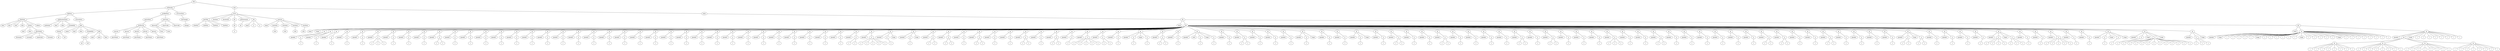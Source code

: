 graph Tree {
	"t0" [label = "TEI"];
	"t1" [label = "teiHeader"];
	"t2" [label = "fileDesc"];
	"t3" [label = "titleStmt"];
	"t4" [label = "title"];
	"t5" [label = "title"];
	"t6" [label = "title"];
	"t7" [label = "title"];
	"t8" [label = "author"];
	"t9" [label = "idno"];
	"t10" [label = "idno"];
	"t11" [label = "persName"];
	"t12" [label = "forename"];
	"t13" [label = "surname"];
	"t14" [label = "nameLink"];
	"t15" [label = "surname"];
	"t16" [label = "editor"];
	"t17" [label = "publicationStmt"];
	"t18" [label = "publisher"];
	"t19" [label = "idno"];
	"t20" [label = "idno"];
	"t21" [label = "availability"];
	"t22" [label = "licence"];
	"t23" [label = "ab"];
	"t24" [label = "ref"];
	"t25" [label = "sourceDesc"];
	"t26" [label = "bibl"];
	"t27" [label = "name"];
	"t28" [label = "idno"];
	"t29" [label = "idno"];
	"t30" [label = "availability"];
	"t31" [label = "licence"];
	"t32" [label = "ab"];
	"t33" [label = "ref"];
	"t34" [label = "bibl"];
	"t35" [label = "date"];
	"t36" [label = "date"];
	"t37" [label = "idno"];
	"t38" [label = "profileDesc"];
	"t39" [label = "particDesc"];
	"t40" [label = "listPerson"];
	"t41" [label = "person"];
	"t42" [label = "persName"];
	"t43" [label = "person"];
	"t44" [label = "persName"];
	"t45" [label = "person"];
	"t46" [label = "persName"];
	"t47" [label = "person"];
	"t48" [label = "persName"];
	"t49" [label = "person"];
	"t50" [label = "persName"];
	"t51" [label = "textClass"];
	"t52" [label = "keywords"];
	"t53" [label = "term"];
	"t54" [label = "term"];
	"t55" [label = "classCode"];
	"t56" [label = "classCode"];
	"t57" [label = "revisionDesc"];
	"t58" [label = "listChange"];
	"t59" [label = "change"];
	"t60" [label = "text"];
	"t61" [label = "front"];
	"t62" [label = "docTitle"];
	"t63" [label = "titlePart"];
	"t64" [label = "titlePart"];
	"t65" [label = "titlePart"];
	"t66" [label = "titlePart"];
	"t67" [label = "docDate"];
	"t68" [label = "docAuthor"];
	"t69" [label = "div"];
	"t70" [label = "div"];
	"t71" [label = "p"];
	"t72" [label = "performance"];
	"t73" [label = "ab"];
	"t74" [label = "div"];
	"t75" [label = "head"];
	"t76" [label = "p"];
	"t77" [label = "p"];
	"t78" [label = "castList"];
	"t79" [label = "head"];
	"t80" [label = "castItem"];
	"t81" [label = "role"];
	"t82" [label = "castItem"];
	"t83" [label = "role"];
	"t84" [label = "castItem"];
	"t85" [label = "role"];
	"t86" [label = "castItem"];
	"t87" [label = "role"];
	"t88" [label = "body"];
	"t89" [label = "div"];
	"t90" [label = "head"];
	"t91" [label = "div"];
	"t92" [label = "head"];
	"t93" [label = "stage"];
	"t94" [label = "sp"];
	"t95" [label = "speaker"];
	"t96" [label = "p"];
	"t97" [label = "s"];
	"t98" [label = "sp"];
	"t99" [label = "speaker"];
	"t100" [label = "p"];
	"t101" [label = "s"];
	"t102" [label = "sp"];
	"t103" [label = "speaker"];
	"t104" [label = "p"];
	"t105" [label = "s"];
	"t106" [label = "sp"];
	"t107" [label = "speaker"];
	"t108" [label = "p"];
	"t109" [label = "s"];
	"t110" [label = "sp"];
	"t111" [label = "speaker"];
	"t112" [label = "p"];
	"t113" [label = "s"];
	"t114" [label = "sp"];
	"t115" [label = "speaker"];
	"t116" [label = "p"];
	"t117" [label = "s"];
	"t118" [label = "s"];
	"t119" [label = "s"];
	"t120" [label = "sp"];
	"t121" [label = "speaker"];
	"t122" [label = "p"];
	"t123" [label = "s"];
	"t124" [label = "sp"];
	"t125" [label = "speaker"];
	"t126" [label = "p"];
	"t127" [label = "s"];
	"t128" [label = "sp"];
	"t129" [label = "speaker"];
	"t130" [label = "p"];
	"t131" [label = "s"];
	"t132" [label = "sp"];
	"t133" [label = "speaker"];
	"t134" [label = "p"];
	"t135" [label = "s"];
	"t136" [label = "s"];
	"t137" [label = "sp"];
	"t138" [label = "speaker"];
	"t139" [label = "p"];
	"t140" [label = "s"];
	"t141" [label = "sp"];
	"t142" [label = "speaker"];
	"t143" [label = "p"];
	"t144" [label = "s"];
	"t145" [label = "sp"];
	"t146" [label = "speaker"];
	"t147" [label = "p"];
	"t148" [label = "s"];
	"t149" [label = "sp"];
	"t150" [label = "speaker"];
	"t151" [label = "p"];
	"t152" [label = "s"];
	"t153" [label = "sp"];
	"t154" [label = "speaker"];
	"t155" [label = "p"];
	"t156" [label = "s"];
	"t157" [label = "sp"];
	"t158" [label = "speaker"];
	"t159" [label = "p"];
	"t160" [label = "s"];
	"t161" [label = "sp"];
	"t162" [label = "speaker"];
	"t163" [label = "p"];
	"t164" [label = "s"];
	"t165" [label = "sp"];
	"t166" [label = "speaker"];
	"t167" [label = "p"];
	"t168" [label = "s"];
	"t169" [label = "sp"];
	"t170" [label = "speaker"];
	"t171" [label = "p"];
	"t172" [label = "s"];
	"t173" [label = "sp"];
	"t174" [label = "speaker"];
	"t175" [label = "p"];
	"t176" [label = "s"];
	"t177" [label = "sp"];
	"t178" [label = "speaker"];
	"t179" [label = "p"];
	"t180" [label = "s"];
	"t181" [label = "sp"];
	"t182" [label = "speaker"];
	"t183" [label = "p"];
	"t184" [label = "s"];
	"t185" [label = "sp"];
	"t186" [label = "speaker"];
	"t187" [label = "p"];
	"t188" [label = "s"];
	"t189" [label = "sp"];
	"t190" [label = "speaker"];
	"t191" [label = "p"];
	"t192" [label = "s"];
	"t193" [label = "sp"];
	"t194" [label = "speaker"];
	"t195" [label = "p"];
	"t196" [label = "s"];
	"t197" [label = "sp"];
	"t198" [label = "speaker"];
	"t199" [label = "p"];
	"t200" [label = "s"];
	"t201" [label = "sp"];
	"t202" [label = "speaker"];
	"t203" [label = "p"];
	"t204" [label = "s"];
	"t205" [label = "sp"];
	"t206" [label = "speaker"];
	"t207" [label = "p"];
	"t208" [label = "s"];
	"t209" [label = "sp"];
	"t210" [label = "speaker"];
	"t211" [label = "p"];
	"t212" [label = "s"];
	"t213" [label = "sp"];
	"t214" [label = "speaker"];
	"t215" [label = "p"];
	"t216" [label = "s"];
	"t217" [label = "sp"];
	"t218" [label = "speaker"];
	"t219" [label = "p"];
	"t220" [label = "s"];
	"t221" [label = "sp"];
	"t222" [label = "speaker"];
	"t223" [label = "p"];
	"t224" [label = "s"];
	"t225" [label = "sp"];
	"t226" [label = "speaker"];
	"t227" [label = "p"];
	"t228" [label = "s"];
	"t229" [label = "sp"];
	"t230" [label = "speaker"];
	"t231" [label = "p"];
	"t232" [label = "s"];
	"t233" [label = "sp"];
	"t234" [label = "speaker"];
	"t235" [label = "p"];
	"t236" [label = "s"];
	"t237" [label = "sp"];
	"t238" [label = "speaker"];
	"t239" [label = "p"];
	"t240" [label = "s"];
	"t241" [label = "sp"];
	"t242" [label = "speaker"];
	"t243" [label = "p"];
	"t244" [label = "s"];
	"t245" [label = "s"];
	"t246" [label = "sp"];
	"t247" [label = "speaker"];
	"t248" [label = "p"];
	"t249" [label = "s"];
	"t250" [label = "s"];
	"t251" [label = "s"];
	"t252" [label = "s"];
	"t253" [label = "s"];
	"t254" [label = "sp"];
	"t255" [label = "speaker"];
	"t256" [label = "p"];
	"t257" [label = "s"];
	"t258" [label = "stage"];
	"t259" [label = "sp"];
	"t260" [label = "speaker"];
	"t261" [label = "p"];
	"t262" [label = "s"];
	"t263" [label = "stage"];
	"t264" [label = "sp"];
	"t265" [label = "speaker"];
	"t266" [label = "p"];
	"t267" [label = "s"];
	"t268" [label = "s"];
	"t269" [label = "sp"];
	"t270" [label = "speaker"];
	"t271" [label = "p"];
	"t272" [label = "s"];
	"t273" [label = "s"];
	"t274" [label = "sp"];
	"t275" [label = "speaker"];
	"t276" [label = "p"];
	"t277" [label = "s"];
	"t278" [label = "sp"];
	"t279" [label = "speaker"];
	"t280" [label = "p"];
	"t281" [label = "s"];
	"t282" [label = "s"];
	"t283" [label = "sp"];
	"t284" [label = "speaker"];
	"t285" [label = "p"];
	"t286" [label = "s"];
	"t287" [label = "sp"];
	"t288" [label = "speaker"];
	"t289" [label = "p"];
	"t290" [label = "s"];
	"t291" [label = "sp"];
	"t292" [label = "speaker"];
	"t293" [label = "p"];
	"t294" [label = "s"];
	"t295" [label = "s"];
	"t296" [label = "sp"];
	"t297" [label = "speaker"];
	"t298" [label = "p"];
	"t299" [label = "s"];
	"t300" [label = "sp"];
	"t301" [label = "speaker"];
	"t302" [label = "p"];
	"t303" [label = "s"];
	"t304" [label = "s"];
	"t305" [label = "sp"];
	"t306" [label = "speaker"];
	"t307" [label = "p"];
	"t308" [label = "s"];
	"t309" [label = "sp"];
	"t310" [label = "speaker"];
	"t311" [label = "p"];
	"t312" [label = "s"];
	"t313" [label = "s"];
	"t314" [label = "s"];
	"t315" [label = "s"];
	"t316" [label = "s"];
	"t317" [label = "sp"];
	"t318" [label = "speaker"];
	"t319" [label = "p"];
	"t320" [label = "s"];
	"t321" [label = "s"];
	"t322" [label = "sp"];
	"t323" [label = "speaker"];
	"t324" [label = "p"];
	"t325" [label = "s"];
	"t326" [label = "sp"];
	"t327" [label = "speaker"];
	"t328" [label = "p"];
	"t329" [label = "s"];
	"t330" [label = "stage"];
	"t331" [label = "p"];
	"t332" [label = "s"];
	"t333" [label = "sp"];
	"t334" [label = "speaker"];
	"t335" [label = "p"];
	"t336" [label = "s"];
	"t337" [label = "s"];
	"t338" [label = "sp"];
	"t339" [label = "speaker"];
	"t340" [label = "p"];
	"t341" [label = "s"];
	"t342" [label = "sp"];
	"t343" [label = "speaker"];
	"t344" [label = "note"];
	"t345" [label = "p"];
	"t346" [label = "s"];
	"t347" [label = "stage"];
	"t348" [label = "p"];
	"t349" [label = "s"];
	"t350" [label = "sp"];
	"t351" [label = "speaker"];
	"t352" [label = "p"];
	"t353" [label = "s"];
	"t354" [label = "sp"];
	"t355" [label = "speaker"];
	"t356" [label = "p"];
	"t357" [label = "s"];
	"t358" [label = "s"];
	"t359" [label = "sp"];
	"t360" [label = "speaker"];
	"t361" [label = "p"];
	"t362" [label = "s"];
	"t363" [label = "sp"];
	"t364" [label = "speaker"];
	"t365" [label = "p"];
	"t366" [label = "s"];
	"t367" [label = "sp"];
	"t368" [label = "speaker"];
	"t369" [label = "p"];
	"t370" [label = "s"];
	"t371" [label = "sp"];
	"t372" [label = "speaker"];
	"t373" [label = "p"];
	"t374" [label = "s"];
	"t375" [label = "stage"];
	"t376" [label = "sp"];
	"t377" [label = "speaker"];
	"t378" [label = "p"];
	"t379" [label = "s"];
	"t380" [label = "sp"];
	"t381" [label = "speaker"];
	"t382" [label = "p"];
	"t383" [label = "s"];
	"t384" [label = "sp"];
	"t385" [label = "speaker"];
	"t386" [label = "p"];
	"t387" [label = "s"];
	"t388" [label = "stage"];
	"t389" [label = "sp"];
	"t390" [label = "speaker"];
	"t391" [label = "p"];
	"t392" [label = "s"];
	"t393" [label = "sp"];
	"t394" [label = "speaker"];
	"t395" [label = "p"];
	"t396" [label = "s"];
	"t397" [label = "s"];
	"t398" [label = "sp"];
	"t399" [label = "speaker"];
	"t400" [label = "p"];
	"t401" [label = "s"];
	"t402" [label = "sp"];
	"t403" [label = "speaker"];
	"t404" [label = "p"];
	"t405" [label = "s"];
	"t406" [label = "sp"];
	"t407" [label = "speaker"];
	"t408" [label = "p"];
	"t409" [label = "s"];
	"t410" [label = "s"];
	"t411" [label = "sp"];
	"t412" [label = "speaker"];
	"t413" [label = "p"];
	"t414" [label = "s"];
	"t415" [label = "sp"];
	"t416" [label = "speaker"];
	"t417" [label = "p"];
	"t418" [label = "s"];
	"t419" [label = "sp"];
	"t420" [label = "speaker"];
	"t421" [label = "p"];
	"t422" [label = "s"];
	"t423" [label = "sp"];
	"t424" [label = "speaker"];
	"t425" [label = "p"];
	"t426" [label = "s"];
	"t427" [label = "sp"];
	"t428" [label = "speaker"];
	"t429" [label = "p"];
	"t430" [label = "s"];
	"t431" [label = "s"];
	"t432" [label = "sp"];
	"t433" [label = "speaker"];
	"t434" [label = "p"];
	"t435" [label = "s"];
	"t436" [label = "sp"];
	"t437" [label = "speaker"];
	"t438" [label = "p"];
	"t439" [label = "s"];
	"t440" [label = "s"];
	"t441" [label = "sp"];
	"t442" [label = "speaker"];
	"t443" [label = "p"];
	"t444" [label = "s"];
	"t445" [label = "sp"];
	"t446" [label = "speaker"];
	"t447" [label = "p"];
	"t448" [label = "s"];
	"t449" [label = "sp"];
	"t450" [label = "speaker"];
	"t451" [label = "p"];
	"t452" [label = "s"];
	"t453" [label = "sp"];
	"t454" [label = "speaker"];
	"t455" [label = "p"];
	"t456" [label = "s"];
	"t457" [label = "s"];
	"t458" [label = "s"];
	"t459" [label = "sp"];
	"t460" [label = "speaker"];
	"t461" [label = "p"];
	"t462" [label = "s"];
	"t463" [label = "sp"];
	"t464" [label = "speaker"];
	"t465" [label = "p"];
	"t466" [label = "s"];
	"t467" [label = "sp"];
	"t468" [label = "speaker"];
	"t469" [label = "p"];
	"t470" [label = "s"];
	"t471" [label = "s"];
	"t472" [label = "sp"];
	"t473" [label = "speaker"];
	"t474" [label = "p"];
	"t475" [label = "s"];
	"t476" [label = "sp"];
	"t477" [label = "speaker"];
	"t478" [label = "p"];
	"t479" [label = "s"];
	"t480" [label = "sp"];
	"t481" [label = "speaker"];
	"t482" [label = "p"];
	"t483" [label = "s"];
	"t484" [label = "sp"];
	"t485" [label = "speaker"];
	"t486" [label = "p"];
	"t487" [label = "s"];
	"t488" [label = "sp"];
	"t489" [label = "speaker"];
	"t490" [label = "p"];
	"t491" [label = "s"];
	"t492" [label = "sp"];
	"t493" [label = "speaker"];
	"t494" [label = "p"];
	"t495" [label = "s"];
	"t496" [label = "sp"];
	"t497" [label = "speaker"];
	"t498" [label = "p"];
	"t499" [label = "s"];
	"t500" [label = "s"];
	"t501" [label = "sp"];
	"t502" [label = "speaker"];
	"t503" [label = "p"];
	"t504" [label = "s"];
	"t505" [label = "s"];
	"t506" [label = "sp"];
	"t507" [label = "speaker"];
	"t508" [label = "p"];
	"t509" [label = "s"];
	"t510" [label = "sp"];
	"t511" [label = "speaker"];
	"t512" [label = "p"];
	"t513" [label = "s"];
	"t514" [label = "sp"];
	"t515" [label = "speaker"];
	"t516" [label = "p"];
	"t517" [label = "s"];
	"t518" [label = "s"];
	"t519" [label = "sp"];
	"t520" [label = "speaker"];
	"t521" [label = "p"];
	"t522" [label = "s"];
	"t523" [label = "sp"];
	"t524" [label = "speaker"];
	"t525" [label = "p"];
	"t526" [label = "s"];
	"t527" [label = "sp"];
	"t528" [label = "speaker"];
	"t529" [label = "p"];
	"t530" [label = "s"];
	"t531" [label = "sp"];
	"t532" [label = "speaker"];
	"t533" [label = "p"];
	"t534" [label = "s"];
	"t535" [label = "sp"];
	"t536" [label = "speaker"];
	"t537" [label = "p"];
	"t538" [label = "s"];
	"t539" [label = "s"];
	"t540" [label = "stage"];
	"t541" [label = "p"];
	"t542" [label = "s"];
	"t543" [label = "s"];
	"t544" [label = "sp"];
	"t545" [label = "speaker"];
	"t546" [label = "p"];
	"t547" [label = "s"];
	"t548" [label = "sp"];
	"t549" [label = "speaker"];
	"t550" [label = "p"];
	"t551" [label = "s"];
	"t552" [label = "sp"];
	"t553" [label = "speaker"];
	"t554" [label = "p"];
	"t555" [label = "s"];
	"t556" [label = "sp"];
	"t557" [label = "speaker"];
	"t558" [label = "p"];
	"t559" [label = "s"];
	"t560" [label = "sp"];
	"t561" [label = "speaker"];
	"t562" [label = "p"];
	"t563" [label = "s"];
	"t564" [label = "s"];
	"t565" [label = "s"];
	"t566" [label = "s"];
	"t567" [label = "stage"];
	"t568" [label = "p"];
	"t569" [label = "s"];
	"t570" [label = "s"];
	"t571" [label = "s"];
	"t572" [label = "sp"];
	"t573" [label = "speaker"];
	"t574" [label = "p"];
	"t575" [label = "s"];
	"t576" [label = "sp"];
	"t577" [label = "speaker"];
	"t578" [label = "p"];
	"t579" [label = "s"];
	"t580" [label = "sp"];
	"t581" [label = "speaker"];
	"t582" [label = "p"];
	"t583" [label = "s"];
	"t584" [label = "s"];
	"t585" [label = "s"];
	"t586" [label = "s"];
	"t587" [label = "s"];
	"t588" [label = "sp"];
	"t589" [label = "speaker"];
	"t590" [label = "p"];
	"t591" [label = "s"];
	"t592" [label = "sp"];
	"t593" [label = "speaker"];
	"t594" [label = "p"];
	"t595" [label = "s"];
	"t596" [label = "sp"];
	"t597" [label = "speaker"];
	"t598" [label = "p"];
	"t599" [label = "s"];
	"t600" [label = "stage"];
	"t601" [label = "p"];
	"t602" [label = "s"];
	"t603" [label = "stage"];
	"t604" [label = "sp"];
	"t605" [label = "speaker"];
	"t606" [label = "p"];
	"t607" [label = "s"];
	"t608" [label = "stage"];
	"t609" [label = "p"];
	"t610" [label = "s"];
	"t611" [label = "s"];
	"t612" [label = "s"];
	"t613" [label = "s"];
	"t614" [label = "s"];
	"t615" [label = "s"];
	"t616" [label = "s"];
	"t617" [label = "s"];
	"t618" [label = "s"];
	"t619" [label = "s"];
	"t620" [label = "s"];
	"t621" [label = "s"];
	"t622" [label = "stage"];
	"t623" [label = "sp"];
	"t624" [label = "speaker"];
	"t625" [label = "p"];
	"t626" [label = "s"];
	"t627" [label = "s"];
	"t628" [label = "s"];
	"t629" [label = "stage"];
	"t630" [label = "div"];
	"t631" [label = "head"];
	"t632" [label = "sp"];
	"t633" [label = "speaker"];
	"t634" [label = "stage"];
	"t635" [label = "l"];
	"t636" [label = "l"];
	"t637" [label = "l"];
	"t638" [label = "l"];
	"t639" [label = "l"];
	"t640" [label = "stage"];
	"t641" [label = "l"];
	"t642" [label = "l"];
	"t643" [label = "l"];
	"t644" [label = "l"];
	"t645" [label = "l"];
	"t646" [label = "l"];
	"t647" [label = "stage"];
	"t648" [label = "l"];
	"t649" [label = "l"];
	"t650" [label = "l"];
	"t651" [label = "l"];
	"t652" [label = "l"];
	"t653" [label = "stage"];
	"t654" [label = "l"];
	"t655" [label = "l"];
	"t656" [label = "l"];
	"t657" [label = "l"];
	"t658" [label = "l"];
	"t659" [label = "l"];
	"t660" [label = "l"];
	"t661" [label = "l"];
	"t662" [label = "sp"];
	"t663" [label = "speaker"];
	"t664" [label = "ab"];
	"t665" [label = "lg"];
	"t666" [label = "l"];
	"t667" [label = "l"];
	"t668" [label = "l"];
	"t669" [label = "l"];
	"t670" [label = "l"];
	"t671" [label = "l"];
	"t672" [label = "l"];
	"t673" [label = "l"];
	"t674" [label = "lg"];
	"t675" [label = "l"];
	"t676" [label = "l"];
	"t677" [label = "l"];
	"t678" [label = "l"];
	"t679" [label = "l"];
	"t680" [label = "l"];
	"t681" [label = "l"];
	"t682" [label = "l"];
	"t683" [label = "lg"];
	"t684" [label = "l"];
	"t685" [label = "l"];
	"t686" [label = "l"];
	"t687" [label = "l"];
	"t688" [label = "l"];
	"t689" [label = "l"];
	"t690" [label = "l"];
	"t691" [label = "l"];
	"t692" [label = "lg"];
	"t693" [label = "l"];
	"t694" [label = "l"];
	"t695" [label = "l"];
	"t696" [label = "l"];
	"t697" [label = "l"];
	"t698" [label = "l"];
	"t699" [label = "l"];
	"t700" [label = "l"];
	"t701" [label = "stage"];
	"t702" [label = "l"];
	"t703" [label = "l"];
	"t704" [label = "l"];
	"t705" [label = "l"];
	"t706" [label = "l"];
	"t707" [label = "l"];
	"t708" [label = "l"];
	"t709" [label = "l"];
	"t0" -- "t1";
	"t1" -- "t2";
	"t2" -- "t3";
	"t3" -- "t4";
	"t3" -- "t5";
	"t3" -- "t6";
	"t3" -- "t7";
	"t3" -- "t8";
	"t8" -- "t9";
	"t8" -- "t10";
	"t8" -- "t11";
	"t11" -- "t12";
	"t11" -- "t13";
	"t11" -- "t14";
	"t11" -- "t15";
	"t3" -- "t16";
	"t2" -- "t17";
	"t17" -- "t18";
	"t17" -- "t19";
	"t17" -- "t20";
	"t17" -- "t21";
	"t21" -- "t22";
	"t22" -- "t23";
	"t22" -- "t24";
	"t2" -- "t25";
	"t25" -- "t26";
	"t26" -- "t27";
	"t26" -- "t28";
	"t26" -- "t29";
	"t26" -- "t30";
	"t30" -- "t31";
	"t31" -- "t32";
	"t31" -- "t33";
	"t26" -- "t34";
	"t34" -- "t35";
	"t34" -- "t36";
	"t34" -- "t37";
	"t1" -- "t38";
	"t38" -- "t39";
	"t39" -- "t40";
	"t40" -- "t41";
	"t41" -- "t42";
	"t40" -- "t43";
	"t43" -- "t44";
	"t40" -- "t45";
	"t45" -- "t46";
	"t40" -- "t47";
	"t47" -- "t48";
	"t40" -- "t49";
	"t49" -- "t50";
	"t38" -- "t51";
	"t51" -- "t52";
	"t52" -- "t53";
	"t52" -- "t54";
	"t51" -- "t55";
	"t51" -- "t56";
	"t1" -- "t57";
	"t57" -- "t58";
	"t58" -- "t59";
	"t0" -- "t60";
	"t60" -- "t61";
	"t61" -- "t62";
	"t62" -- "t63";
	"t62" -- "t64";
	"t62" -- "t65";
	"t62" -- "t66";
	"t61" -- "t67";
	"t61" -- "t68";
	"t61" -- "t69";
	"t69" -- "t70";
	"t70" -- "t71";
	"t61" -- "t72";
	"t72" -- "t73";
	"t61" -- "t74";
	"t74" -- "t75";
	"t74" -- "t76";
	"t74" -- "t77";
	"t61" -- "t78";
	"t78" -- "t79";
	"t78" -- "t80";
	"t80" -- "t81";
	"t78" -- "t82";
	"t82" -- "t83";
	"t78" -- "t84";
	"t84" -- "t85";
	"t78" -- "t86";
	"t86" -- "t87";
	"t60" -- "t88";
	"t88" -- "t89";
	"t89" -- "t90";
	"t89" -- "t91";
	"t91" -- "t92";
	"t91" -- "t93";
	"t91" -- "t94";
	"t94" -- "t95";
	"t94" -- "t96";
	"t96" -- "t97";
	"t91" -- "t98";
	"t98" -- "t99";
	"t98" -- "t100";
	"t100" -- "t101";
	"t91" -- "t102";
	"t102" -- "t103";
	"t102" -- "t104";
	"t104" -- "t105";
	"t91" -- "t106";
	"t106" -- "t107";
	"t106" -- "t108";
	"t108" -- "t109";
	"t91" -- "t110";
	"t110" -- "t111";
	"t110" -- "t112";
	"t112" -- "t113";
	"t91" -- "t114";
	"t114" -- "t115";
	"t114" -- "t116";
	"t116" -- "t117";
	"t116" -- "t118";
	"t116" -- "t119";
	"t91" -- "t120";
	"t120" -- "t121";
	"t120" -- "t122";
	"t122" -- "t123";
	"t91" -- "t124";
	"t124" -- "t125";
	"t124" -- "t126";
	"t126" -- "t127";
	"t91" -- "t128";
	"t128" -- "t129";
	"t128" -- "t130";
	"t130" -- "t131";
	"t91" -- "t132";
	"t132" -- "t133";
	"t132" -- "t134";
	"t134" -- "t135";
	"t134" -- "t136";
	"t91" -- "t137";
	"t137" -- "t138";
	"t137" -- "t139";
	"t139" -- "t140";
	"t91" -- "t141";
	"t141" -- "t142";
	"t141" -- "t143";
	"t143" -- "t144";
	"t91" -- "t145";
	"t145" -- "t146";
	"t145" -- "t147";
	"t147" -- "t148";
	"t91" -- "t149";
	"t149" -- "t150";
	"t149" -- "t151";
	"t151" -- "t152";
	"t91" -- "t153";
	"t153" -- "t154";
	"t153" -- "t155";
	"t155" -- "t156";
	"t91" -- "t157";
	"t157" -- "t158";
	"t157" -- "t159";
	"t159" -- "t160";
	"t91" -- "t161";
	"t161" -- "t162";
	"t161" -- "t163";
	"t163" -- "t164";
	"t91" -- "t165";
	"t165" -- "t166";
	"t165" -- "t167";
	"t167" -- "t168";
	"t91" -- "t169";
	"t169" -- "t170";
	"t169" -- "t171";
	"t171" -- "t172";
	"t91" -- "t173";
	"t173" -- "t174";
	"t173" -- "t175";
	"t175" -- "t176";
	"t91" -- "t177";
	"t177" -- "t178";
	"t177" -- "t179";
	"t179" -- "t180";
	"t91" -- "t181";
	"t181" -- "t182";
	"t181" -- "t183";
	"t183" -- "t184";
	"t91" -- "t185";
	"t185" -- "t186";
	"t185" -- "t187";
	"t187" -- "t188";
	"t91" -- "t189";
	"t189" -- "t190";
	"t189" -- "t191";
	"t191" -- "t192";
	"t91" -- "t193";
	"t193" -- "t194";
	"t193" -- "t195";
	"t195" -- "t196";
	"t91" -- "t197";
	"t197" -- "t198";
	"t197" -- "t199";
	"t199" -- "t200";
	"t91" -- "t201";
	"t201" -- "t202";
	"t201" -- "t203";
	"t203" -- "t204";
	"t91" -- "t205";
	"t205" -- "t206";
	"t205" -- "t207";
	"t207" -- "t208";
	"t91" -- "t209";
	"t209" -- "t210";
	"t209" -- "t211";
	"t211" -- "t212";
	"t91" -- "t213";
	"t213" -- "t214";
	"t213" -- "t215";
	"t215" -- "t216";
	"t91" -- "t217";
	"t217" -- "t218";
	"t217" -- "t219";
	"t219" -- "t220";
	"t91" -- "t221";
	"t221" -- "t222";
	"t221" -- "t223";
	"t223" -- "t224";
	"t91" -- "t225";
	"t225" -- "t226";
	"t225" -- "t227";
	"t227" -- "t228";
	"t91" -- "t229";
	"t229" -- "t230";
	"t229" -- "t231";
	"t231" -- "t232";
	"t91" -- "t233";
	"t233" -- "t234";
	"t233" -- "t235";
	"t235" -- "t236";
	"t91" -- "t237";
	"t237" -- "t238";
	"t237" -- "t239";
	"t239" -- "t240";
	"t91" -- "t241";
	"t241" -- "t242";
	"t241" -- "t243";
	"t243" -- "t244";
	"t243" -- "t245";
	"t91" -- "t246";
	"t246" -- "t247";
	"t246" -- "t248";
	"t248" -- "t249";
	"t248" -- "t250";
	"t248" -- "t251";
	"t248" -- "t252";
	"t248" -- "t253";
	"t91" -- "t254";
	"t254" -- "t255";
	"t254" -- "t256";
	"t256" -- "t257";
	"t254" -- "t258";
	"t91" -- "t259";
	"t259" -- "t260";
	"t259" -- "t261";
	"t261" -- "t262";
	"t259" -- "t263";
	"t91" -- "t264";
	"t264" -- "t265";
	"t264" -- "t266";
	"t266" -- "t267";
	"t266" -- "t268";
	"t91" -- "t269";
	"t269" -- "t270";
	"t269" -- "t271";
	"t271" -- "t272";
	"t271" -- "t273";
	"t91" -- "t274";
	"t274" -- "t275";
	"t274" -- "t276";
	"t276" -- "t277";
	"t91" -- "t278";
	"t278" -- "t279";
	"t278" -- "t280";
	"t280" -- "t281";
	"t280" -- "t282";
	"t91" -- "t283";
	"t283" -- "t284";
	"t283" -- "t285";
	"t285" -- "t286";
	"t91" -- "t287";
	"t287" -- "t288";
	"t287" -- "t289";
	"t289" -- "t290";
	"t91" -- "t291";
	"t291" -- "t292";
	"t291" -- "t293";
	"t293" -- "t294";
	"t293" -- "t295";
	"t91" -- "t296";
	"t296" -- "t297";
	"t296" -- "t298";
	"t298" -- "t299";
	"t91" -- "t300";
	"t300" -- "t301";
	"t300" -- "t302";
	"t302" -- "t303";
	"t302" -- "t304";
	"t91" -- "t305";
	"t305" -- "t306";
	"t305" -- "t307";
	"t307" -- "t308";
	"t91" -- "t309";
	"t309" -- "t310";
	"t309" -- "t311";
	"t311" -- "t312";
	"t311" -- "t313";
	"t311" -- "t314";
	"t311" -- "t315";
	"t311" -- "t316";
	"t91" -- "t317";
	"t317" -- "t318";
	"t317" -- "t319";
	"t319" -- "t320";
	"t319" -- "t321";
	"t91" -- "t322";
	"t322" -- "t323";
	"t322" -- "t324";
	"t324" -- "t325";
	"t91" -- "t326";
	"t326" -- "t327";
	"t326" -- "t328";
	"t328" -- "t329";
	"t326" -- "t330";
	"t326" -- "t331";
	"t331" -- "t332";
	"t91" -- "t333";
	"t333" -- "t334";
	"t333" -- "t335";
	"t335" -- "t336";
	"t335" -- "t337";
	"t91" -- "t338";
	"t338" -- "t339";
	"t338" -- "t340";
	"t340" -- "t341";
	"t91" -- "t342";
	"t342" -- "t343";
	"t342" -- "t344";
	"t342" -- "t345";
	"t345" -- "t346";
	"t342" -- "t347";
	"t342" -- "t348";
	"t348" -- "t349";
	"t91" -- "t350";
	"t350" -- "t351";
	"t350" -- "t352";
	"t352" -- "t353";
	"t91" -- "t354";
	"t354" -- "t355";
	"t354" -- "t356";
	"t356" -- "t357";
	"t356" -- "t358";
	"t91" -- "t359";
	"t359" -- "t360";
	"t359" -- "t361";
	"t361" -- "t362";
	"t91" -- "t363";
	"t363" -- "t364";
	"t363" -- "t365";
	"t365" -- "t366";
	"t91" -- "t367";
	"t367" -- "t368";
	"t367" -- "t369";
	"t369" -- "t370";
	"t91" -- "t371";
	"t371" -- "t372";
	"t371" -- "t373";
	"t373" -- "t374";
	"t371" -- "t375";
	"t91" -- "t376";
	"t376" -- "t377";
	"t376" -- "t378";
	"t378" -- "t379";
	"t91" -- "t380";
	"t380" -- "t381";
	"t380" -- "t382";
	"t382" -- "t383";
	"t91" -- "t384";
	"t384" -- "t385";
	"t384" -- "t386";
	"t386" -- "t387";
	"t384" -- "t388";
	"t91" -- "t389";
	"t389" -- "t390";
	"t389" -- "t391";
	"t391" -- "t392";
	"t91" -- "t393";
	"t393" -- "t394";
	"t393" -- "t395";
	"t395" -- "t396";
	"t395" -- "t397";
	"t91" -- "t398";
	"t398" -- "t399";
	"t398" -- "t400";
	"t400" -- "t401";
	"t91" -- "t402";
	"t402" -- "t403";
	"t402" -- "t404";
	"t404" -- "t405";
	"t91" -- "t406";
	"t406" -- "t407";
	"t406" -- "t408";
	"t408" -- "t409";
	"t408" -- "t410";
	"t91" -- "t411";
	"t411" -- "t412";
	"t411" -- "t413";
	"t413" -- "t414";
	"t91" -- "t415";
	"t415" -- "t416";
	"t415" -- "t417";
	"t417" -- "t418";
	"t91" -- "t419";
	"t419" -- "t420";
	"t419" -- "t421";
	"t421" -- "t422";
	"t91" -- "t423";
	"t423" -- "t424";
	"t423" -- "t425";
	"t425" -- "t426";
	"t91" -- "t427";
	"t427" -- "t428";
	"t427" -- "t429";
	"t429" -- "t430";
	"t429" -- "t431";
	"t91" -- "t432";
	"t432" -- "t433";
	"t432" -- "t434";
	"t434" -- "t435";
	"t91" -- "t436";
	"t436" -- "t437";
	"t436" -- "t438";
	"t438" -- "t439";
	"t438" -- "t440";
	"t91" -- "t441";
	"t441" -- "t442";
	"t441" -- "t443";
	"t443" -- "t444";
	"t91" -- "t445";
	"t445" -- "t446";
	"t445" -- "t447";
	"t447" -- "t448";
	"t91" -- "t449";
	"t449" -- "t450";
	"t449" -- "t451";
	"t451" -- "t452";
	"t91" -- "t453";
	"t453" -- "t454";
	"t453" -- "t455";
	"t455" -- "t456";
	"t455" -- "t457";
	"t455" -- "t458";
	"t91" -- "t459";
	"t459" -- "t460";
	"t459" -- "t461";
	"t461" -- "t462";
	"t91" -- "t463";
	"t463" -- "t464";
	"t463" -- "t465";
	"t465" -- "t466";
	"t91" -- "t467";
	"t467" -- "t468";
	"t467" -- "t469";
	"t469" -- "t470";
	"t469" -- "t471";
	"t91" -- "t472";
	"t472" -- "t473";
	"t472" -- "t474";
	"t474" -- "t475";
	"t91" -- "t476";
	"t476" -- "t477";
	"t476" -- "t478";
	"t478" -- "t479";
	"t91" -- "t480";
	"t480" -- "t481";
	"t480" -- "t482";
	"t482" -- "t483";
	"t91" -- "t484";
	"t484" -- "t485";
	"t484" -- "t486";
	"t486" -- "t487";
	"t91" -- "t488";
	"t488" -- "t489";
	"t488" -- "t490";
	"t490" -- "t491";
	"t91" -- "t492";
	"t492" -- "t493";
	"t492" -- "t494";
	"t494" -- "t495";
	"t91" -- "t496";
	"t496" -- "t497";
	"t496" -- "t498";
	"t498" -- "t499";
	"t498" -- "t500";
	"t91" -- "t501";
	"t501" -- "t502";
	"t501" -- "t503";
	"t503" -- "t504";
	"t503" -- "t505";
	"t91" -- "t506";
	"t506" -- "t507";
	"t506" -- "t508";
	"t508" -- "t509";
	"t91" -- "t510";
	"t510" -- "t511";
	"t510" -- "t512";
	"t512" -- "t513";
	"t91" -- "t514";
	"t514" -- "t515";
	"t514" -- "t516";
	"t516" -- "t517";
	"t516" -- "t518";
	"t91" -- "t519";
	"t519" -- "t520";
	"t519" -- "t521";
	"t521" -- "t522";
	"t91" -- "t523";
	"t523" -- "t524";
	"t523" -- "t525";
	"t525" -- "t526";
	"t91" -- "t527";
	"t527" -- "t528";
	"t527" -- "t529";
	"t529" -- "t530";
	"t91" -- "t531";
	"t531" -- "t532";
	"t531" -- "t533";
	"t533" -- "t534";
	"t91" -- "t535";
	"t535" -- "t536";
	"t535" -- "t537";
	"t537" -- "t538";
	"t537" -- "t539";
	"t535" -- "t540";
	"t535" -- "t541";
	"t541" -- "t542";
	"t541" -- "t543";
	"t91" -- "t544";
	"t544" -- "t545";
	"t544" -- "t546";
	"t546" -- "t547";
	"t91" -- "t548";
	"t548" -- "t549";
	"t548" -- "t550";
	"t550" -- "t551";
	"t91" -- "t552";
	"t552" -- "t553";
	"t552" -- "t554";
	"t554" -- "t555";
	"t91" -- "t556";
	"t556" -- "t557";
	"t556" -- "t558";
	"t558" -- "t559";
	"t91" -- "t560";
	"t560" -- "t561";
	"t560" -- "t562";
	"t562" -- "t563";
	"t562" -- "t564";
	"t562" -- "t565";
	"t562" -- "t566";
	"t560" -- "t567";
	"t560" -- "t568";
	"t568" -- "t569";
	"t568" -- "t570";
	"t568" -- "t571";
	"t91" -- "t572";
	"t572" -- "t573";
	"t572" -- "t574";
	"t574" -- "t575";
	"t91" -- "t576";
	"t576" -- "t577";
	"t576" -- "t578";
	"t578" -- "t579";
	"t91" -- "t580";
	"t580" -- "t581";
	"t580" -- "t582";
	"t582" -- "t583";
	"t582" -- "t584";
	"t582" -- "t585";
	"t582" -- "t586";
	"t582" -- "t587";
	"t91" -- "t588";
	"t588" -- "t589";
	"t588" -- "t590";
	"t590" -- "t591";
	"t91" -- "t592";
	"t592" -- "t593";
	"t592" -- "t594";
	"t594" -- "t595";
	"t91" -- "t596";
	"t596" -- "t597";
	"t596" -- "t598";
	"t598" -- "t599";
	"t596" -- "t600";
	"t596" -- "t601";
	"t601" -- "t602";
	"t596" -- "t603";
	"t91" -- "t604";
	"t604" -- "t605";
	"t604" -- "t606";
	"t606" -- "t607";
	"t604" -- "t608";
	"t604" -- "t609";
	"t609" -- "t610";
	"t609" -- "t611";
	"t609" -- "t612";
	"t609" -- "t613";
	"t609" -- "t614";
	"t609" -- "t615";
	"t609" -- "t616";
	"t609" -- "t617";
	"t609" -- "t618";
	"t609" -- "t619";
	"t609" -- "t620";
	"t609" -- "t621";
	"t604" -- "t622";
	"t91" -- "t623";
	"t623" -- "t624";
	"t623" -- "t625";
	"t625" -- "t626";
	"t625" -- "t627";
	"t625" -- "t628";
	"t623" -- "t629";
	"t89" -- "t630";
	"t630" -- "t631";
	"t630" -- "t632";
	"t632" -- "t633";
	"t632" -- "t634";
	"t632" -- "t635";
	"t632" -- "t636";
	"t632" -- "t637";
	"t632" -- "t638";
	"t632" -- "t639";
	"t632" -- "t640";
	"t632" -- "t641";
	"t632" -- "t642";
	"t632" -- "t643";
	"t632" -- "t644";
	"t632" -- "t645";
	"t632" -- "t646";
	"t632" -- "t647";
	"t632" -- "t648";
	"t632" -- "t649";
	"t632" -- "t650";
	"t632" -- "t651";
	"t632" -- "t652";
	"t632" -- "t653";
	"t632" -- "t654";
	"t632" -- "t655";
	"t632" -- "t656";
	"t632" -- "t657";
	"t632" -- "t658";
	"t632" -- "t659";
	"t632" -- "t660";
	"t632" -- "t661";
	"t630" -- "t662";
	"t662" -- "t663";
	"t662" -- "t664";
	"t664" -- "t665";
	"t665" -- "t666";
	"t665" -- "t667";
	"t665" -- "t668";
	"t665" -- "t669";
	"t665" -- "t670";
	"t665" -- "t671";
	"t665" -- "t672";
	"t665" -- "t673";
	"t664" -- "t674";
	"t674" -- "t675";
	"t674" -- "t676";
	"t674" -- "t677";
	"t674" -- "t678";
	"t674" -- "t679";
	"t674" -- "t680";
	"t674" -- "t681";
	"t674" -- "t682";
	"t664" -- "t683";
	"t683" -- "t684";
	"t683" -- "t685";
	"t683" -- "t686";
	"t683" -- "t687";
	"t683" -- "t688";
	"t683" -- "t689";
	"t683" -- "t690";
	"t683" -- "t691";
	"t664" -- "t692";
	"t692" -- "t693";
	"t692" -- "t694";
	"t692" -- "t695";
	"t692" -- "t696";
	"t692" -- "t697";
	"t692" -- "t698";
	"t692" -- "t699";
	"t692" -- "t700";
	"t662" -- "t701";
	"t662" -- "t702";
	"t662" -- "t703";
	"t662" -- "t704";
	"t662" -- "t705";
	"t662" -- "t706";
	"t662" -- "t707";
	"t662" -- "t708";
	"t662" -- "t709";
}
